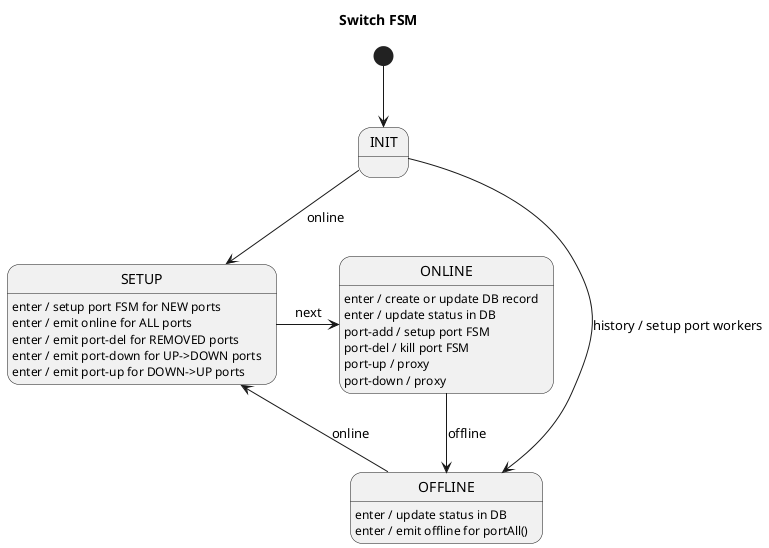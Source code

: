 Internal data:
* switchId
* list of portNumber+upState

Input signals:
* history
* online
* offline
* port-add
* port-del
* port-up
* port-down

Output signals:
* online
* offline
* setup-port
* remove-port
* port-up
* port-down

@startuml
title Switch FSM

[*] --> INIT

INIT --> OFFLINE : history / setup port workers
INIT --> SETUP : online

SETUP : enter / setup port FSM for NEW ports
SETUP : enter / emit online for ALL ports
SETUP : enter / emit port-del for REMOVED ports
SETUP : enter / emit port-down for UP->DOWN ports
SETUP : enter / emit port-up for DOWN->UP ports
SETUP -r-> ONLINE : next

ONLINE : enter / create or update DB record
ONLINE : enter / update status in DB
ONLINE : port-add / setup port FSM
ONLINE : port-del / kill port FSM
ONLINE : port-up / proxy
ONLINE : port-down / proxy
ONLINE --> OFFLINE : offline

OFFLINE : enter / update status in DB
OFFLINE : enter / emit offline for portAll()
OFFLINE --> SETUP : online
@enduml
